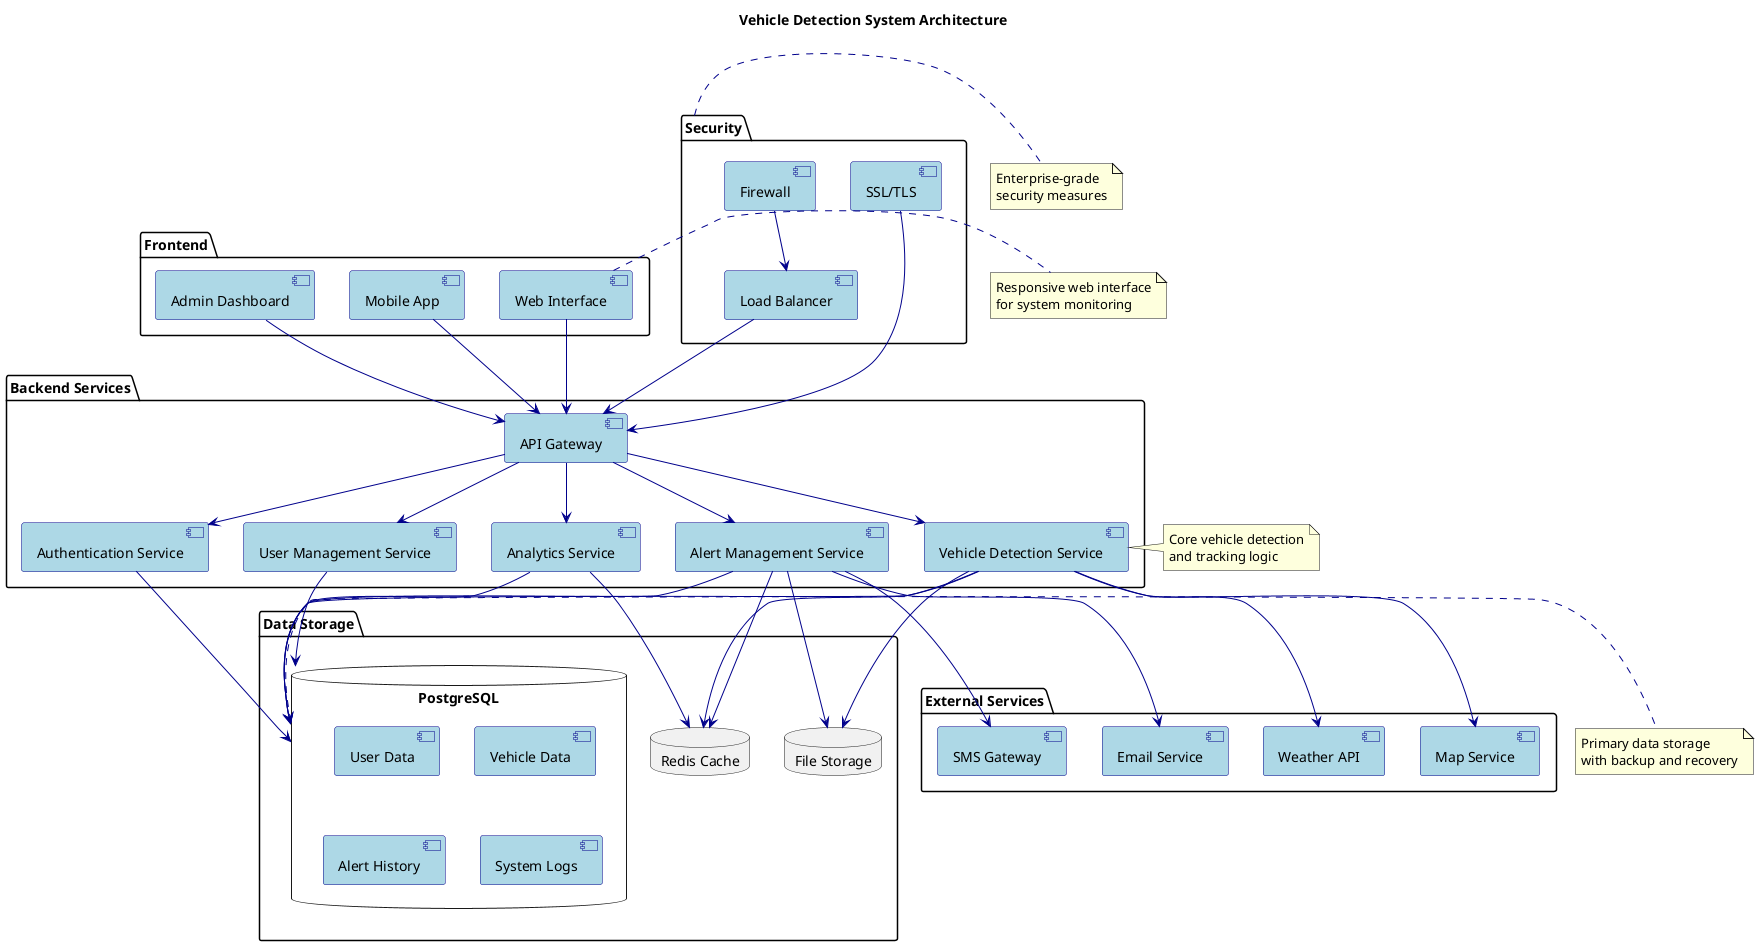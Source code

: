 @startuml System Architecture

' Style definitions
skinparam componentStyle uml2
skinparam backgroundColor white
skinparam component {
    BackgroundColor LightBlue
    BorderColor DarkBlue
    ArrowColor DarkBlue
}

' Title
title Vehicle Detection System Architecture

' Main components
package "Frontend" {
    [Web Interface] as UI
    [Mobile App] as Mobile
    [Admin Dashboard] as Admin
}

package "Backend Services" {
    [API Gateway] as Gateway
    [Authentication Service] as Auth
    [Vehicle Detection Service] as Detection
    [Alert Management Service] as Alert
    [User Management Service] as User
    [Analytics Service] as Analytics
}

package "Data Storage" {
    database "PostgreSQL" as DB {
        [User Data]
        [Vehicle Data]
        [Alert History]
        [System Logs]
    }
    database "Redis Cache" as Cache
    database "File Storage" as Storage
}

package "External Services" {
    [Email Service] as Email
    [SMS Gateway] as SMS
    [Map Service] as Maps
    [Weather API] as Weather
}

package "Security" {
    [Firewall] as Firewall
    [Load Balancer] as LB
    [SSL/TLS] as SSL
}

' Relationships
UI --> Gateway
Mobile --> Gateway
Admin --> Gateway

Gateway --> Auth
Gateway --> Detection
Gateway --> Alert
Gateway --> User
Gateway --> Analytics

Auth --> DB
Detection --> DB
Alert --> DB
User --> DB
Analytics --> DB

Detection --> Cache
Alert --> Cache
Analytics --> Cache

Detection --> Storage
Alert --> Storage

Alert --> Email
Alert --> SMS
Detection --> Maps
Detection --> Weather

Firewall --> LB
LB --> Gateway
SSL --> Gateway

' Notes
note right of UI
  Responsive web interface
  for system monitoring
end note

note right of Detection
  Core vehicle detection
  and tracking logic
end note

note right of DB
  Primary data storage
  with backup and recovery
end note

note right of Security
  Enterprise-grade
  security measures
end note

@enduml 